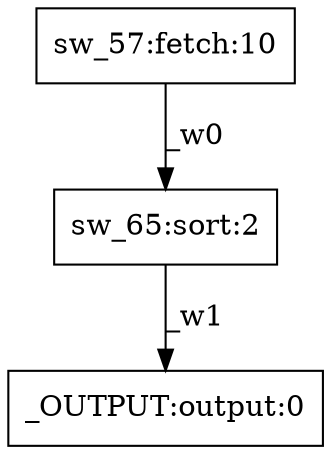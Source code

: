 digraph test1 { node [shape=box] "_OUTPUT" [label="_OUTPUT:output:0"];"sw_65" [label="sw_65:sort:2"];"sw_57" [label="sw_57:fetch:10"];"sw_57" -> "sw_65" [label="_w0"];"sw_65" -> "_OUTPUT" [label="_w1"];}